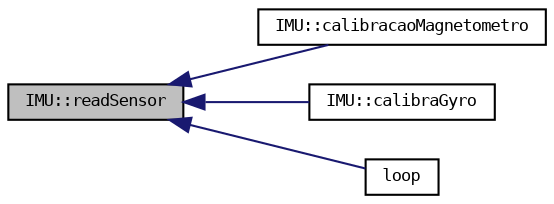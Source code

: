 digraph "IMU::readSensor"
{
  bgcolor="transparent";
  edge [fontname="DejaVuSansMono",fontsize="8",labelfontname="DejaVuSansMono",labelfontsize="8"];
  node [fontname="DejaVuSansMono",fontsize="8",shape=record];
  rankdir="LR";
  Node48 [label="IMU::readSensor",height=0.2,width=0.4,color="black", fillcolor="grey75", style="filled", fontcolor="black"];
  Node48 -> Node49 [dir="back",color="midnightblue",fontsize="8",style="solid",fontname="DejaVuSansMono"];
  Node49 [label="IMU::calibracaoMagnetometro",height=0.2,width=0.4,color="black",URL="$classIMU.html#a3546779010d9128859f465195eff77f5"];
  Node48 -> Node50 [dir="back",color="midnightblue",fontsize="8",style="solid",fontname="DejaVuSansMono"];
  Node50 [label="IMU::calibraGyro",height=0.2,width=0.4,color="black",URL="$classIMU.html#a5f096cb37d4b16851381bf09d6809403"];
  Node48 -> Node51 [dir="back",color="midnightblue",fontsize="8",style="solid",fontname="DejaVuSansMono"];
  Node51 [label="loop",height=0.2,width=0.4,color="black",URL="$example_2main_8cpp.html#afe461d27b9c48d5921c00d521181f12f"];
}
